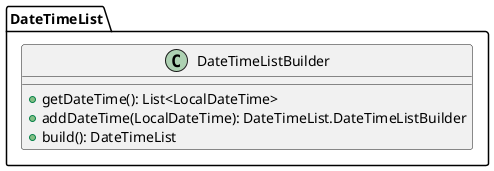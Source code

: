 @startuml

    class DateTimeList.DateTimeListBuilder [[DateTimeList.DateTimeListBuilder.html]] {
        +getDateTime(): List<LocalDateTime>
        +addDateTime(LocalDateTime): DateTimeList.DateTimeListBuilder
        +build(): DateTimeList
    }

@enduml

